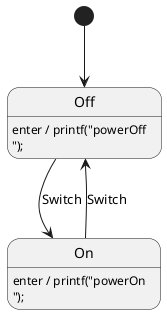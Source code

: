 @startuml
[*] --> Off
Off --> On : Switch
On --> Off : Switch

On: enter / printf("powerOn\n");
Off: enter / printf("powerOff\n");
@enduml